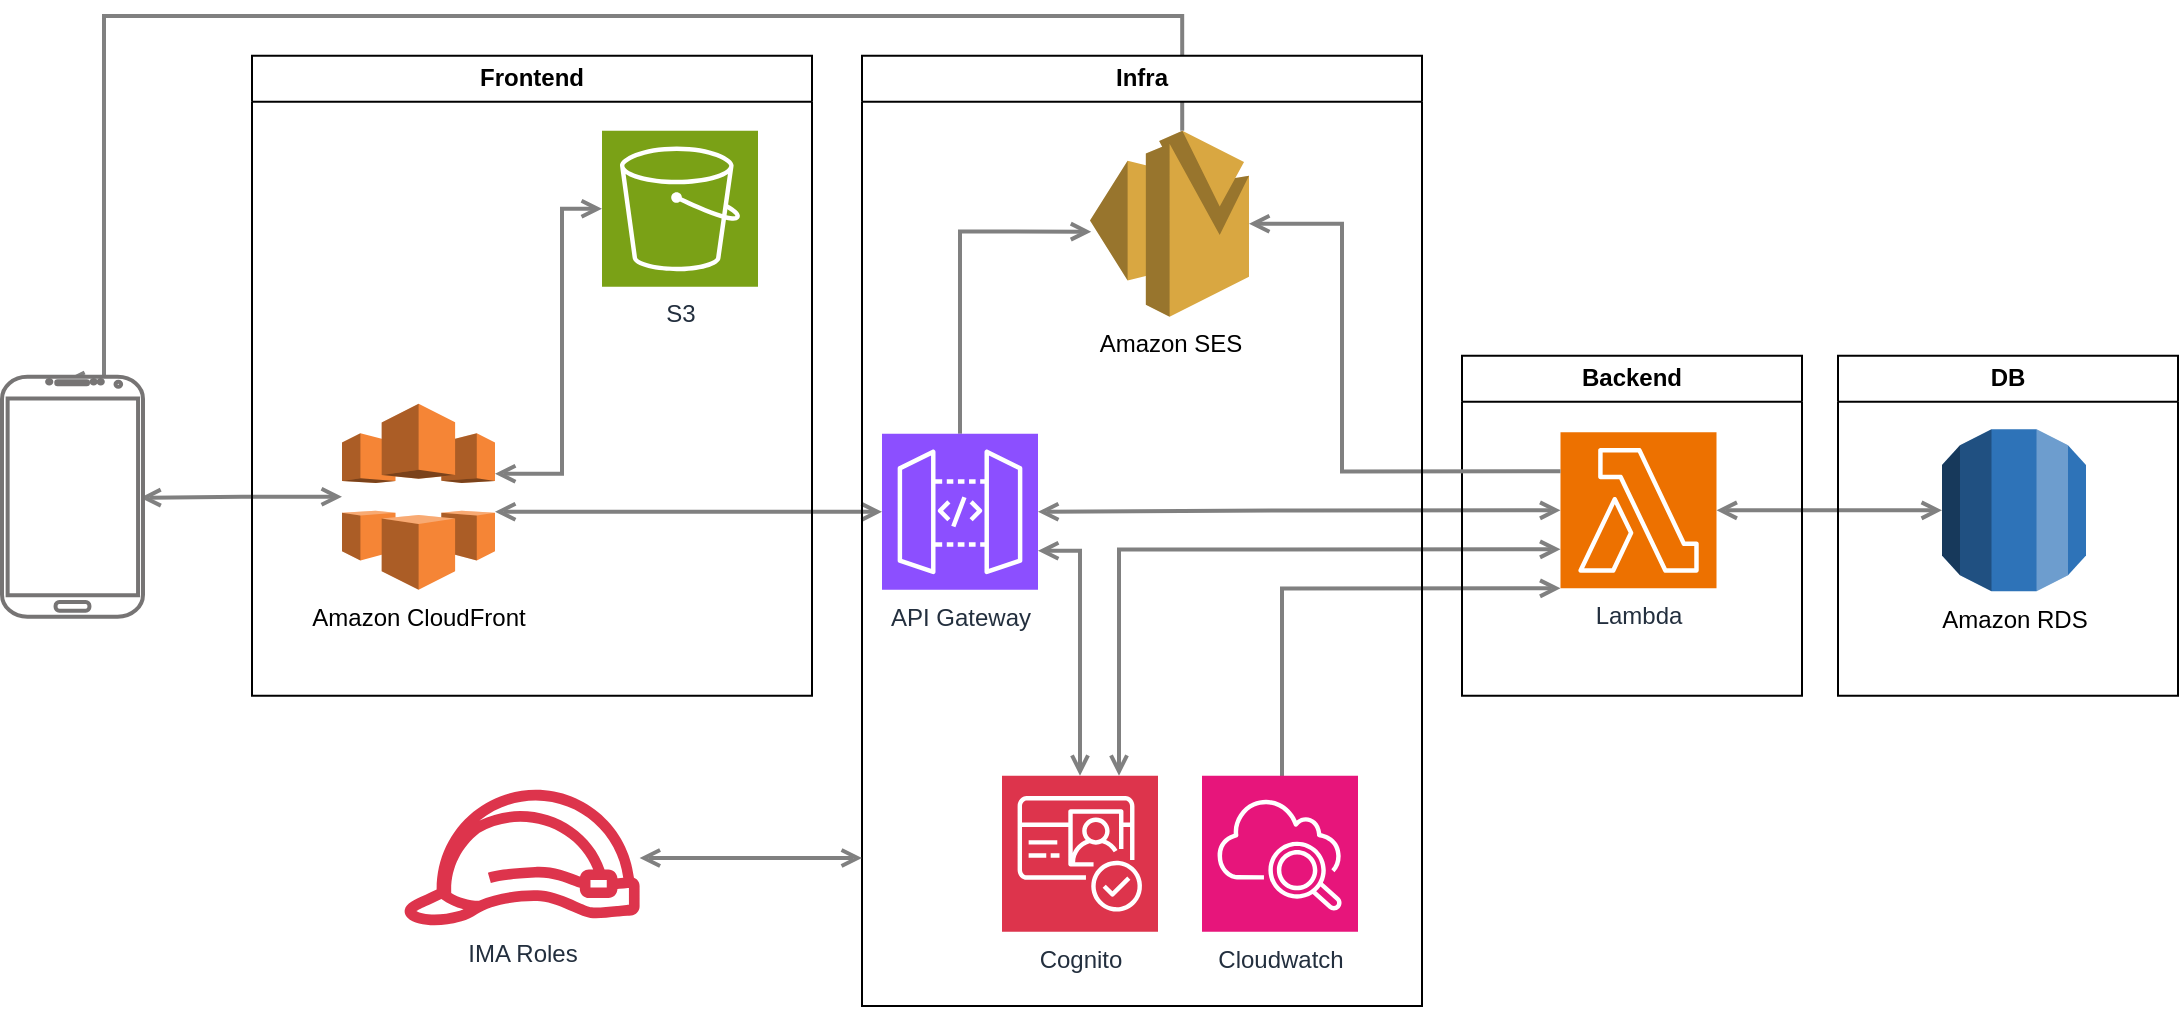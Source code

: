 <mxfile version="24.0.7" type="github">
  <diagram id="Ht1M8jgEwFfnCIfOTk4-" name="Page-1">
    <mxGraphModel dx="1272" dy="707" grid="1" gridSize="10" guides="1" tooltips="1" connect="1" arrows="1" fold="1" page="1" pageScale="1" pageWidth="1169" pageHeight="827" math="0" shadow="0">
      <root>
        <mxCell id="0" />
        <mxCell id="1" parent="0" />
        <mxCell id="UEzPUAAOIrF-is8g5C7q-126" style="edgeStyle=orthogonalEdgeStyle;rounded=0;orthogonalLoop=1;jettySize=auto;html=1;startArrow=open;startFill=0;endArrow=open;endFill=0;strokeWidth=2;strokeColor=#808080;exitX=0;exitY=0.5;exitDx=0;exitDy=0;exitPerimeter=0;entryX=1;entryY=0.5;entryDx=0;entryDy=0;entryPerimeter=0;" parent="1" source="3U9PdE0J9rPkg1rEyyzg-19" target="3U9PdE0J9rPkg1rEyyzg-25" edge="1">
          <mxGeometry relative="1" as="geometry">
            <mxPoint x="630" y="474.92" as="sourcePoint" />
            <mxPoint x="600" y="444.92" as="targetPoint" />
            <Array as="points" />
          </mxGeometry>
        </mxCell>
        <mxCell id="UEzPUAAOIrF-is8g5C7q-136" style="edgeStyle=orthogonalEdgeStyle;rounded=0;orthogonalLoop=1;jettySize=auto;html=1;startArrow=open;startFill=0;endArrow=none;endFill=0;strokeWidth=2;strokeColor=#808080;entryX=0.5;entryY=0;entryDx=0;entryDy=0;entryPerimeter=0;exitX=0;exitY=1;exitDx=0;exitDy=0;exitPerimeter=0;" parent="1" source="3U9PdE0J9rPkg1rEyyzg-19" target="3U9PdE0J9rPkg1rEyyzg-17" edge="1">
          <mxGeometry relative="1" as="geometry">
            <Array as="points">
              <mxPoint x="680" y="471" />
              <mxPoint x="680" y="565" />
            </Array>
            <mxPoint x="750" y="534.92" as="sourcePoint" />
            <mxPoint x="750" y="544.92" as="targetPoint" />
          </mxGeometry>
        </mxCell>
        <mxCell id="UEzPUAAOIrF-is8g5C7q-137" value="" style="edgeStyle=orthogonalEdgeStyle;rounded=0;orthogonalLoop=1;jettySize=auto;html=1;startArrow=none;startFill=0;endArrow=open;endFill=0;strokeWidth=2;strokeColor=#808080;" parent="1" source="UEzPUAAOIrF-is8g5C7q-117" edge="1">
          <mxGeometry relative="1" as="geometry">
            <mxPoint x="930.5" y="162.5" as="targetPoint" />
          </mxGeometry>
        </mxCell>
        <mxCell id="3U9PdE0J9rPkg1rEyyzg-1" value="" style="edgeStyle=orthogonalEdgeStyle;rounded=0;orthogonalLoop=1;jettySize=auto;html=1;" edge="1" parent="1" source="UEzPUAAOIrF-is8g5C7q-119">
          <mxGeometry relative="1" as="geometry">
            <mxPoint x="839.5" y="201.5" as="targetPoint" />
          </mxGeometry>
        </mxCell>
        <mxCell id="3U9PdE0J9rPkg1rEyyzg-2" value="Amazon CloudFront" style="outlineConnect=0;dashed=0;verticalLabelPosition=bottom;verticalAlign=top;align=center;html=1;shape=mxgraph.aws3.cloudfront;fillColor=#F58536;gradientColor=none;" vertex="1" parent="1">
          <mxGeometry x="210" y="378.92" width="76.5" height="93" as="geometry" />
        </mxCell>
        <mxCell id="3U9PdE0J9rPkg1rEyyzg-8" style="edgeStyle=orthogonalEdgeStyle;rounded=0;orthogonalLoop=1;jettySize=auto;html=1;startArrow=open;startFill=0;endArrow=open;endFill=0;strokeWidth=2;strokeColor=#808080;exitX=0;exitY=0.5;exitDx=0;exitDy=0;exitPerimeter=0;" edge="1" parent="1" source="3U9PdE0J9rPkg1rEyyzg-25" target="3U9PdE0J9rPkg1rEyyzg-2">
          <mxGeometry relative="1" as="geometry">
            <mxPoint x="480" y="434.968" as="sourcePoint" />
            <mxPoint x="310" y="424.92" as="targetPoint" />
            <Array as="points">
              <mxPoint x="390" y="432.92" />
              <mxPoint x="390" y="432.92" />
            </Array>
          </mxGeometry>
        </mxCell>
        <mxCell id="3U9PdE0J9rPkg1rEyyzg-10" style="edgeStyle=orthogonalEdgeStyle;rounded=0;orthogonalLoop=1;jettySize=auto;html=1;startArrow=open;startFill=0;endArrow=none;endFill=0;strokeWidth=2;strokeColor=#808080;exitX=0.008;exitY=0.542;exitDx=0;exitDy=0;exitPerimeter=0;entryX=0.5;entryY=0;entryDx=0;entryDy=0;entryPerimeter=0;" edge="1" parent="1" source="3U9PdE0J9rPkg1rEyyzg-3" target="3U9PdE0J9rPkg1rEyyzg-25">
          <mxGeometry relative="1" as="geometry">
            <mxPoint x="606.25" y="214.92" as="sourcePoint" />
            <mxPoint x="560" y="404.92" as="targetPoint" />
            <Array as="points">
              <mxPoint x="519" y="293" />
            </Array>
          </mxGeometry>
        </mxCell>
        <mxCell id="3U9PdE0J9rPkg1rEyyzg-12" style="edgeStyle=orthogonalEdgeStyle;rounded=0;orthogonalLoop=1;jettySize=auto;html=1;startArrow=none;startFill=0;endArrow=open;endFill=0;strokeWidth=2;strokeColor=#808080;entryX=0.441;entryY=0.015;entryDx=0;entryDy=0;entryPerimeter=0;exitX=0.58;exitY=0;exitDx=0;exitDy=0;exitPerimeter=0;" edge="1" parent="1" source="3U9PdE0J9rPkg1rEyyzg-3" target="3U9PdE0J9rPkg1rEyyzg-21">
          <mxGeometry relative="1" as="geometry">
            <mxPoint x="598" y="204.92" as="sourcePoint" />
            <mxPoint x="91" y="380.483" as="targetPoint" />
            <Array as="points">
              <mxPoint x="630" y="185" />
              <mxPoint x="91" y="185" />
            </Array>
          </mxGeometry>
        </mxCell>
        <mxCell id="3U9PdE0J9rPkg1rEyyzg-14" style="edgeStyle=orthogonalEdgeStyle;rounded=0;orthogonalLoop=1;jettySize=auto;html=1;startArrow=open;startFill=0;endArrow=open;endFill=0;strokeWidth=2;strokeColor=#808080;exitX=0;exitY=0.5;exitDx=0;exitDy=0;exitPerimeter=0;" edge="1" parent="1" source="3U9PdE0J9rPkg1rEyyzg-15" target="3U9PdE0J9rPkg1rEyyzg-2">
          <mxGeometry relative="1" as="geometry">
            <mxPoint x="317" y="284.92" as="sourcePoint" />
            <mxPoint x="324" y="412.42" as="targetPoint" />
            <Array as="points">
              <mxPoint x="320" y="280.92" />
              <mxPoint x="320" y="413.92" />
            </Array>
          </mxGeometry>
        </mxCell>
        <mxCell id="3U9PdE0J9rPkg1rEyyzg-15" value="S3" style="sketch=0;points=[[0,0,0],[0.25,0,0],[0.5,0,0],[0.75,0,0],[1,0,0],[0,1,0],[0.25,1,0],[0.5,1,0],[0.75,1,0],[1,1,0],[0,0.25,0],[0,0.5,0],[0,0.75,0],[1,0.25,0],[1,0.5,0],[1,0.75,0]];outlineConnect=0;fontColor=#232F3E;fillColor=#7AA116;strokeColor=#ffffff;dashed=0;verticalLabelPosition=bottom;verticalAlign=top;align=center;html=1;fontSize=12;fontStyle=0;aspect=fixed;shape=mxgraph.aws4.resourceIcon;resIcon=mxgraph.aws4.s3;" vertex="1" parent="1">
          <mxGeometry x="340" y="242.42" width="78" height="78" as="geometry" />
        </mxCell>
        <mxCell id="3U9PdE0J9rPkg1rEyyzg-16" value="Amazon RDS" style="outlineConnect=0;dashed=0;verticalLabelPosition=bottom;verticalAlign=top;align=center;html=1;shape=mxgraph.aws3.rds;fillColor=#2E73B8;gradientColor=none;" vertex="1" parent="1">
          <mxGeometry x="1010" y="391.67" width="72" height="81" as="geometry" />
        </mxCell>
        <mxCell id="3U9PdE0J9rPkg1rEyyzg-17" value="Cloudwatch" style="sketch=0;points=[[0,0,0],[0.25,0,0],[0.5,0,0],[0.75,0,0],[1,0,0],[0,1,0],[0.25,1,0],[0.5,1,0],[0.75,1,0],[1,1,0],[0,0.25,0],[0,0.5,0],[0,0.75,0],[1,0.25,0],[1,0.5,0],[1,0.75,0]];points=[[0,0,0],[0.25,0,0],[0.5,0,0],[0.75,0,0],[1,0,0],[0,1,0],[0.25,1,0],[0.5,1,0],[0.75,1,0],[1,1,0],[0,0.25,0],[0,0.5,0],[0,0.75,0],[1,0.25,0],[1,0.5,0],[1,0.75,0]];outlineConnect=0;fontColor=#232F3E;fillColor=#E7157B;strokeColor=#ffffff;dashed=0;verticalLabelPosition=bottom;verticalAlign=top;align=center;html=1;fontSize=12;fontStyle=0;aspect=fixed;shape=mxgraph.aws4.resourceIcon;resIcon=mxgraph.aws4.cloudwatch_2;" vertex="1" parent="1">
          <mxGeometry x="640" y="564.92" width="78" height="78" as="geometry" />
        </mxCell>
        <mxCell id="3U9PdE0J9rPkg1rEyyzg-19" value="Lambda&lt;div&gt;&lt;br&gt;&lt;/div&gt;" style="sketch=0;points=[[0,0,0],[0.25,0,0],[0.5,0,0],[0.75,0,0],[1,0,0],[0,1,0],[0.25,1,0],[0.5,1,0],[0.75,1,0],[1,1,0],[0,0.25,0],[0,0.5,0],[0,0.75,0],[1,0.25,0],[1,0.5,0],[1,0.75,0]];outlineConnect=0;fontColor=#232F3E;fillColor=#ED7100;strokeColor=#ffffff;dashed=0;verticalLabelPosition=bottom;verticalAlign=top;align=center;html=1;fontSize=12;fontStyle=0;aspect=fixed;shape=mxgraph.aws4.resourceIcon;resIcon=mxgraph.aws4.lambda;" vertex="1" parent="1">
          <mxGeometry x="819.25" y="393.17" width="78" height="78" as="geometry" />
        </mxCell>
        <mxCell id="3U9PdE0J9rPkg1rEyyzg-20" style="edgeStyle=orthogonalEdgeStyle;rounded=0;orthogonalLoop=1;jettySize=auto;html=1;startArrow=open;startFill=0;endArrow=open;endFill=0;strokeWidth=2;strokeColor=#808080;exitX=0;exitY=0.5;exitDx=0;exitDy=0;exitPerimeter=0;entryX=0.981;entryY=0.504;entryDx=0;entryDy=0;entryPerimeter=0;" edge="1" parent="1" source="3U9PdE0J9rPkg1rEyyzg-2" target="3U9PdE0J9rPkg1rEyyzg-21">
          <mxGeometry relative="1" as="geometry">
            <mxPoint x="393" y="574.92" as="sourcePoint" />
            <mxPoint x="150" y="504.92" as="targetPoint" />
            <Array as="points">
              <mxPoint x="160" y="424.92" />
              <mxPoint x="109" y="424.92" />
            </Array>
          </mxGeometry>
        </mxCell>
        <mxCell id="3U9PdE0J9rPkg1rEyyzg-21" value="" style="verticalLabelPosition=bottom;verticalAlign=top;html=1;shadow=0;dashed=0;strokeWidth=2;shape=mxgraph.android.phone2;strokeColor=#767474;" vertex="1" parent="1">
          <mxGeometry x="40" y="365.42" width="70.5" height="120" as="geometry" />
        </mxCell>
        <mxCell id="3U9PdE0J9rPkg1rEyyzg-22" style="edgeStyle=orthogonalEdgeStyle;rounded=0;orthogonalLoop=1;jettySize=auto;html=1;startArrow=open;startFill=0;endArrow=open;endFill=0;strokeWidth=2;strokeColor=#808080;entryX=1;entryY=0.5;entryDx=0;entryDy=0;entryPerimeter=0;exitX=0;exitY=0.5;exitDx=0;exitDy=0;exitPerimeter=0;" edge="1" parent="1" source="3U9PdE0J9rPkg1rEyyzg-16" target="3U9PdE0J9rPkg1rEyyzg-19">
          <mxGeometry relative="1" as="geometry">
            <mxPoint x="960" y="464.92" as="sourcePoint" />
            <mxPoint x="910" y="441.92" as="targetPoint" />
            <Array as="points" />
          </mxGeometry>
        </mxCell>
        <mxCell id="3U9PdE0J9rPkg1rEyyzg-23" style="edgeStyle=orthogonalEdgeStyle;rounded=0;orthogonalLoop=1;jettySize=auto;html=1;startArrow=open;startFill=0;endArrow=open;endFill=0;strokeWidth=2;strokeColor=#808080;exitX=1;exitY=0.75;exitDx=0;exitDy=0;exitPerimeter=0;entryX=0.5;entryY=0;entryDx=0;entryDy=0;entryPerimeter=0;" edge="1" parent="1" source="3U9PdE0J9rPkg1rEyyzg-25" target="3U9PdE0J9rPkg1rEyyzg-26">
          <mxGeometry relative="1" as="geometry">
            <mxPoint x="610" y="464.92" as="sourcePoint" />
            <mxPoint x="570" y="514.92" as="targetPoint" />
            <Array as="points">
              <mxPoint x="579" y="452" />
            </Array>
          </mxGeometry>
        </mxCell>
        <mxCell id="3U9PdE0J9rPkg1rEyyzg-24" style="edgeStyle=orthogonalEdgeStyle;rounded=0;orthogonalLoop=1;jettySize=auto;html=1;startArrow=open;startFill=0;endArrow=open;endFill=0;strokeWidth=2;strokeColor=#808080;entryX=0;entryY=0.75;entryDx=0;entryDy=0;entryPerimeter=0;exitX=0.75;exitY=0;exitDx=0;exitDy=0;exitPerimeter=0;" edge="1" parent="1" source="3U9PdE0J9rPkg1rEyyzg-26" target="3U9PdE0J9rPkg1rEyyzg-19">
          <mxGeometry relative="1" as="geometry">
            <mxPoint x="630" y="534.92" as="sourcePoint" />
            <mxPoint x="580" y="524.92" as="targetPoint" />
            <Array as="points" />
          </mxGeometry>
        </mxCell>
        <mxCell id="3U9PdE0J9rPkg1rEyyzg-25" value="API Gateway" style="sketch=0;points=[[0,0,0],[0.25,0,0],[0.5,0,0],[0.75,0,0],[1,0,0],[0,1,0],[0.25,1,0],[0.5,1,0],[0.75,1,0],[1,1,0],[0,0.25,0],[0,0.5,0],[0,0.75,0],[1,0.25,0],[1,0.5,0],[1,0.75,0]];outlineConnect=0;fontColor=#232F3E;fillColor=#8C4FFF;strokeColor=#ffffff;dashed=0;verticalLabelPosition=bottom;verticalAlign=top;align=center;html=1;fontSize=12;fontStyle=0;aspect=fixed;shape=mxgraph.aws4.resourceIcon;resIcon=mxgraph.aws4.api_gateway;" vertex="1" parent="1">
          <mxGeometry x="480" y="393.92" width="78" height="78" as="geometry" />
        </mxCell>
        <mxCell id="3U9PdE0J9rPkg1rEyyzg-26" value="Cognito" style="sketch=0;points=[[0,0,0],[0.25,0,0],[0.5,0,0],[0.75,0,0],[1,0,0],[0,1,0],[0.25,1,0],[0.5,1,0],[0.75,1,0],[1,1,0],[0,0.25,0],[0,0.5,0],[0,0.75,0],[1,0.25,0],[1,0.5,0],[1,0.75,0]];outlineConnect=0;fontColor=#232F3E;fillColor=#DD344C;strokeColor=#ffffff;dashed=0;verticalLabelPosition=bottom;verticalAlign=top;align=center;html=1;fontSize=12;fontStyle=0;aspect=fixed;shape=mxgraph.aws4.resourceIcon;resIcon=mxgraph.aws4.cognito;" vertex="1" parent="1">
          <mxGeometry x="540" y="564.92" width="78" height="78" as="geometry" />
        </mxCell>
        <mxCell id="3U9PdE0J9rPkg1rEyyzg-27" value="Frontend" style="swimlane;whiteSpace=wrap;html=1;" vertex="1" parent="1">
          <mxGeometry x="165" y="204.92" width="280" height="320" as="geometry" />
        </mxCell>
        <mxCell id="3U9PdE0J9rPkg1rEyyzg-28" value="Backend" style="swimlane;whiteSpace=wrap;html=1;" vertex="1" parent="1">
          <mxGeometry x="770" y="354.92" width="170" height="170" as="geometry" />
        </mxCell>
        <mxCell id="3U9PdE0J9rPkg1rEyyzg-29" value="DB" style="swimlane;whiteSpace=wrap;html=1;" vertex="1" parent="1">
          <mxGeometry x="958" y="354.92" width="170" height="170" as="geometry" />
        </mxCell>
        <mxCell id="3U9PdE0J9rPkg1rEyyzg-30" style="edgeStyle=orthogonalEdgeStyle;rounded=0;orthogonalLoop=1;jettySize=auto;html=1;startArrow=open;startFill=0;endArrow=none;endFill=0;strokeWidth=2;strokeColor=#808080;exitX=1;exitY=0.5;exitDx=0;exitDy=0;exitPerimeter=0;entryX=0;entryY=0.25;entryDx=0;entryDy=0;entryPerimeter=0;" edge="1" parent="1" source="3U9PdE0J9rPkg1rEyyzg-3" target="3U9PdE0J9rPkg1rEyyzg-19">
          <mxGeometry relative="1" as="geometry">
            <mxPoint x="710" y="284.92" as="sourcePoint" />
            <mxPoint x="670" y="403.92" as="targetPoint" />
            <Array as="points">
              <mxPoint x="710" y="289" />
              <mxPoint x="710" y="413" />
            </Array>
          </mxGeometry>
        </mxCell>
        <mxCell id="3U9PdE0J9rPkg1rEyyzg-31" value="Infra" style="swimlane;whiteSpace=wrap;html=1;" vertex="1" parent="1">
          <mxGeometry x="470" y="204.92" width="280" height="475.08" as="geometry" />
        </mxCell>
        <mxCell id="3U9PdE0J9rPkg1rEyyzg-3" value="Amazon SES&lt;div&gt;&lt;br&gt;&lt;/div&gt;" style="outlineConnect=0;dashed=0;verticalLabelPosition=bottom;verticalAlign=top;align=center;html=1;shape=mxgraph.aws3.ses;fillColor=#D9A741;gradientColor=none;" vertex="1" parent="3U9PdE0J9rPkg1rEyyzg-31">
          <mxGeometry x="114" y="37.5" width="79.5" height="93" as="geometry" />
        </mxCell>
        <mxCell id="3U9PdE0J9rPkg1rEyyzg-32" value="IMA Roles&lt;div&gt;&lt;br&gt;&lt;/div&gt;" style="sketch=0;outlineConnect=0;fontColor=#232F3E;gradientColor=none;fillColor=#DD344C;strokeColor=none;dashed=0;verticalLabelPosition=bottom;verticalAlign=top;align=center;html=1;fontSize=12;fontStyle=0;aspect=fixed;pointerEvents=1;shape=mxgraph.aws4.role;" vertex="1" parent="1">
          <mxGeometry x="240" y="571.92" width="120" height="67.7" as="geometry" />
        </mxCell>
        <mxCell id="3U9PdE0J9rPkg1rEyyzg-33" style="edgeStyle=orthogonalEdgeStyle;rounded=0;orthogonalLoop=1;jettySize=auto;html=1;startArrow=open;startFill=0;endArrow=open;endFill=0;strokeWidth=2;strokeColor=#808080;" edge="1" parent="1" target="3U9PdE0J9rPkg1rEyyzg-32">
          <mxGeometry relative="1" as="geometry">
            <mxPoint x="470" y="606" as="sourcePoint" />
            <mxPoint x="360" y="701.09" as="targetPoint" />
            <Array as="points">
              <mxPoint x="470" y="606" />
            </Array>
          </mxGeometry>
        </mxCell>
      </root>
    </mxGraphModel>
  </diagram>
</mxfile>
